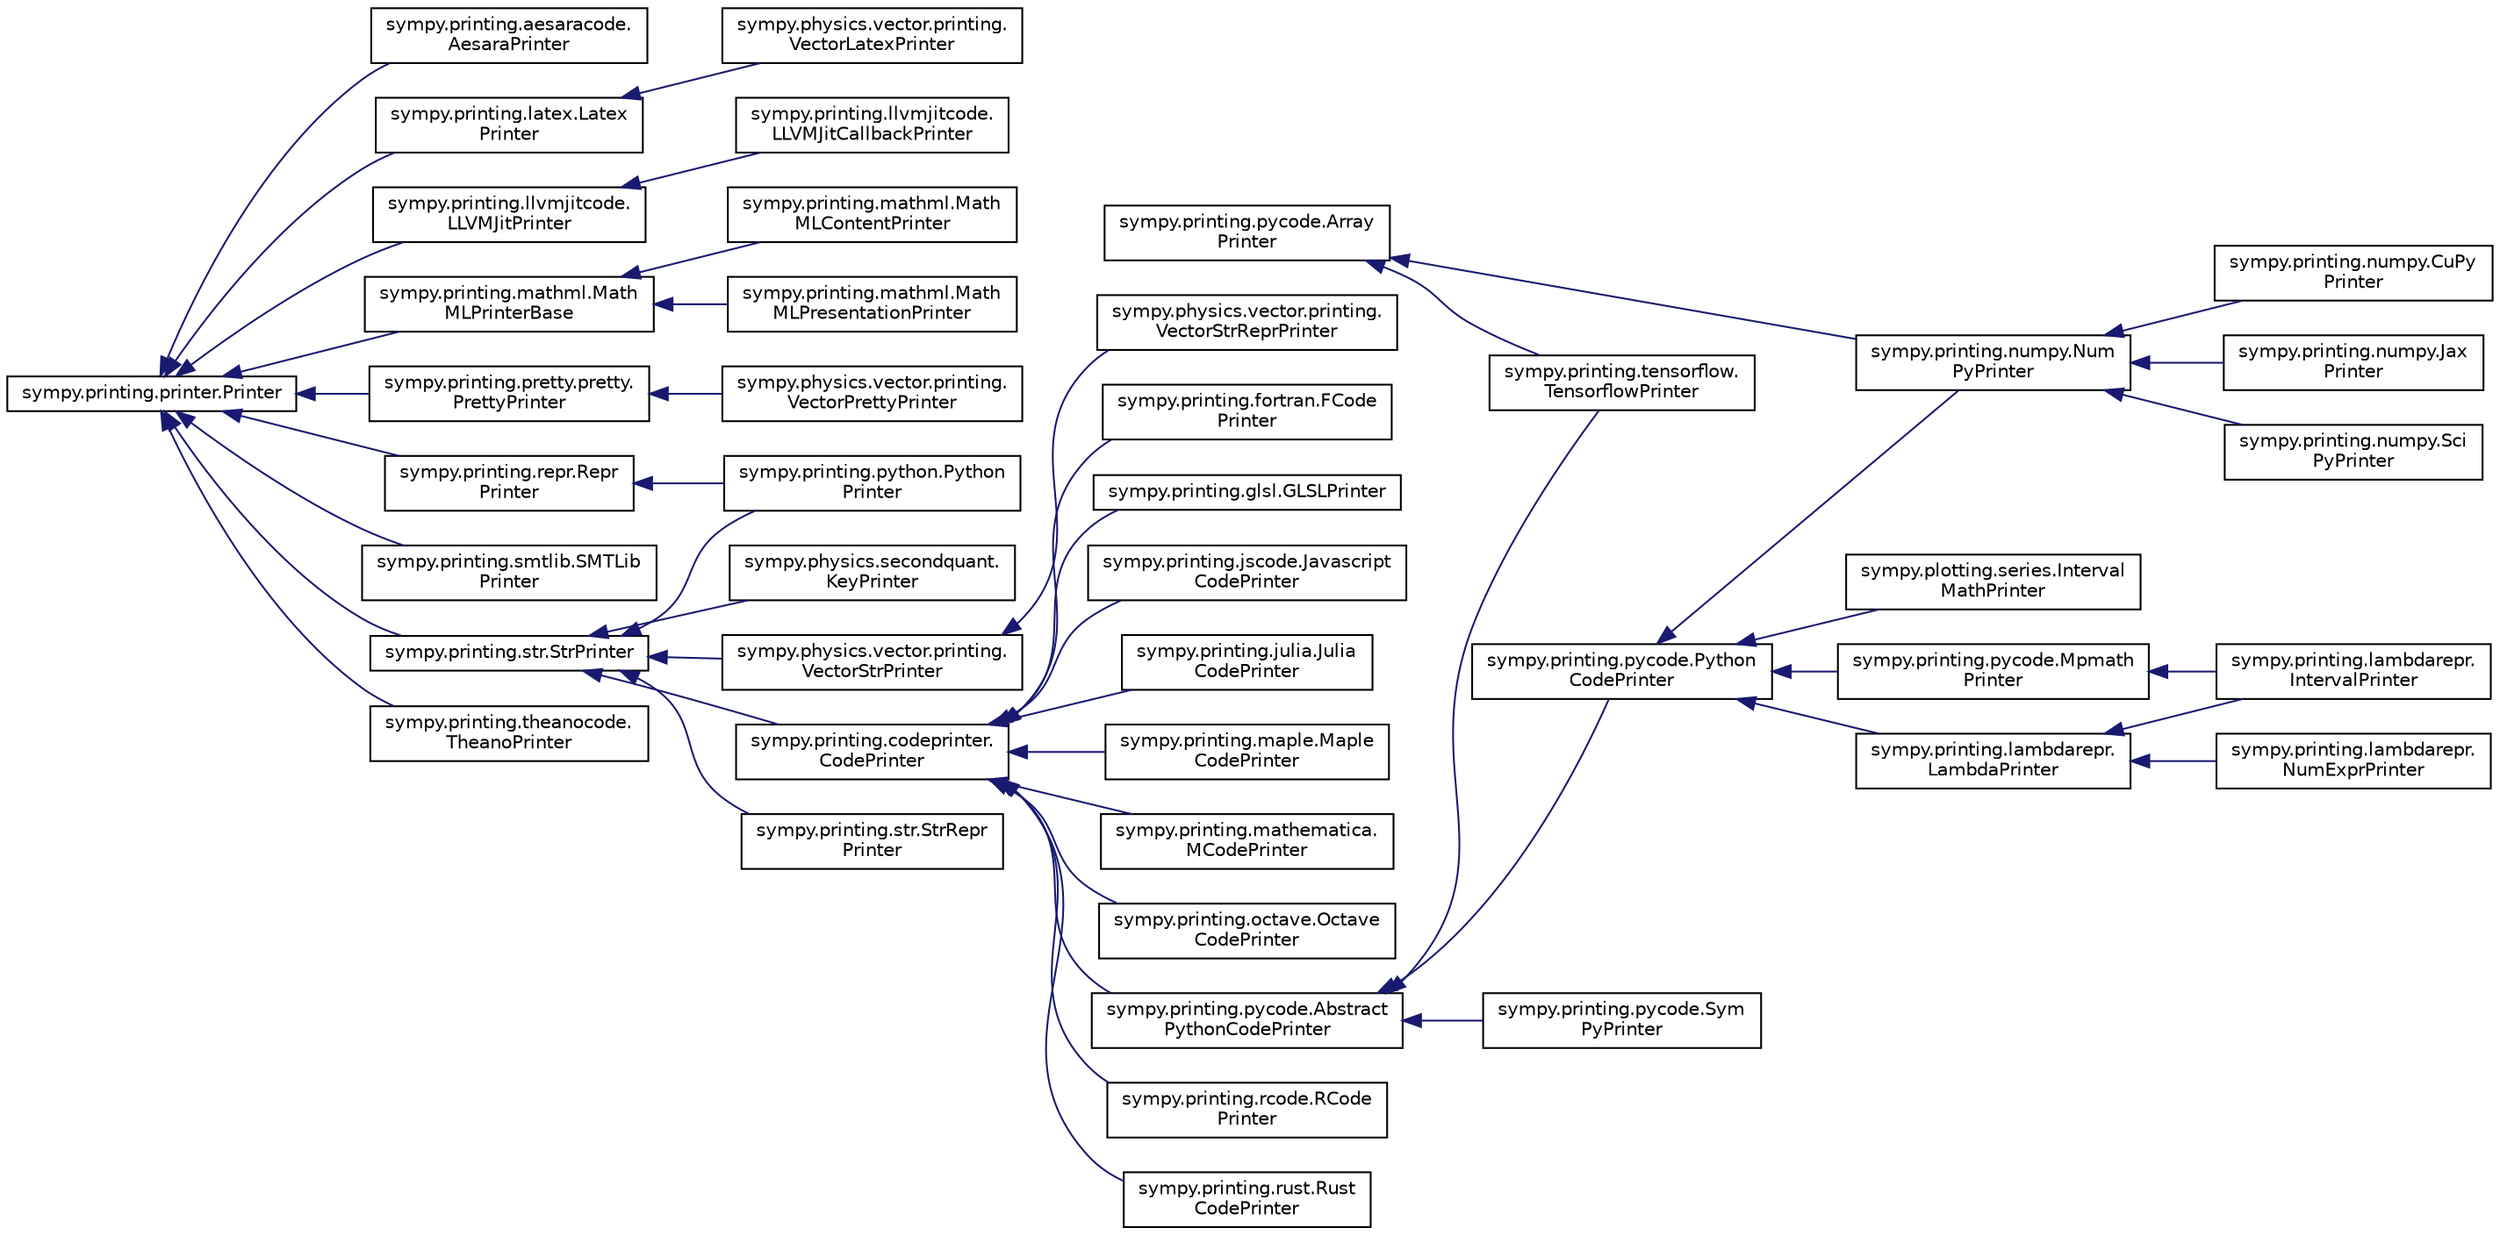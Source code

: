 digraph "Graphical Class Hierarchy"
{
 // LATEX_PDF_SIZE
  edge [fontname="Helvetica",fontsize="10",labelfontname="Helvetica",labelfontsize="10"];
  node [fontname="Helvetica",fontsize="10",shape=record];
  rankdir="LR";
  Node0 [label="sympy.printing.pycode.Array\lPrinter",height=0.2,width=0.4,color="black", fillcolor="white", style="filled",URL="$classsympy_1_1printing_1_1pycode_1_1ArrayPrinter.html",tooltip=" "];
  Node0 -> Node1 [dir="back",color="midnightblue",fontsize="10",style="solid",fontname="Helvetica"];
  Node1 [label="sympy.printing.numpy.Num\lPyPrinter",height=0.2,width=0.4,color="black", fillcolor="white", style="filled",URL="$classsympy_1_1printing_1_1numpy_1_1NumPyPrinter.html",tooltip=" "];
  Node1 -> Node2 [dir="back",color="midnightblue",fontsize="10",style="solid",fontname="Helvetica"];
  Node2 [label="sympy.printing.numpy.CuPy\lPrinter",height=0.2,width=0.4,color="black", fillcolor="white", style="filled",URL="$classsympy_1_1printing_1_1numpy_1_1CuPyPrinter.html",tooltip=" "];
  Node1 -> Node3 [dir="back",color="midnightblue",fontsize="10",style="solid",fontname="Helvetica"];
  Node3 [label="sympy.printing.numpy.Jax\lPrinter",height=0.2,width=0.4,color="black", fillcolor="white", style="filled",URL="$classsympy_1_1printing_1_1numpy_1_1JaxPrinter.html",tooltip=" "];
  Node1 -> Node4 [dir="back",color="midnightblue",fontsize="10",style="solid",fontname="Helvetica"];
  Node4 [label="sympy.printing.numpy.Sci\lPyPrinter",height=0.2,width=0.4,color="black", fillcolor="white", style="filled",URL="$classsympy_1_1printing_1_1numpy_1_1SciPyPrinter.html",tooltip=" "];
  Node0 -> Node5 [dir="back",color="midnightblue",fontsize="10",style="solid",fontname="Helvetica"];
  Node5 [label="sympy.printing.tensorflow.\lTensorflowPrinter",height=0.2,width=0.4,color="black", fillcolor="white", style="filled",URL="$classsympy_1_1printing_1_1tensorflow_1_1TensorflowPrinter.html",tooltip=" "];
  Node10764 [label="sympy.printing.printer.Printer",height=0.2,width=0.4,color="black", fillcolor="white", style="filled",URL="$classsympy_1_1printing_1_1printer_1_1Printer.html",tooltip=" "];
  Node10764 -> Node10765 [dir="back",color="midnightblue",fontsize="10",style="solid",fontname="Helvetica"];
  Node10765 [label="sympy.printing.aesaracode.\lAesaraPrinter",height=0.2,width=0.4,color="black", fillcolor="white", style="filled",URL="$classsympy_1_1printing_1_1aesaracode_1_1AesaraPrinter.html",tooltip=" "];
  Node10764 -> Node10766 [dir="back",color="midnightblue",fontsize="10",style="solid",fontname="Helvetica"];
  Node10766 [label="sympy.printing.latex.Latex\lPrinter",height=0.2,width=0.4,color="black", fillcolor="white", style="filled",URL="$classsympy_1_1printing_1_1latex_1_1LatexPrinter.html",tooltip=" "];
  Node10766 -> Node10767 [dir="back",color="midnightblue",fontsize="10",style="solid",fontname="Helvetica"];
  Node10767 [label="sympy.physics.vector.printing.\lVectorLatexPrinter",height=0.2,width=0.4,color="black", fillcolor="white", style="filled",URL="$classsympy_1_1physics_1_1vector_1_1printing_1_1VectorLatexPrinter.html",tooltip=" "];
  Node10764 -> Node10768 [dir="back",color="midnightblue",fontsize="10",style="solid",fontname="Helvetica"];
  Node10768 [label="sympy.printing.llvmjitcode.\lLLVMJitPrinter",height=0.2,width=0.4,color="black", fillcolor="white", style="filled",URL="$classsympy_1_1printing_1_1llvmjitcode_1_1LLVMJitPrinter.html",tooltip=" "];
  Node10768 -> Node10769 [dir="back",color="midnightblue",fontsize="10",style="solid",fontname="Helvetica"];
  Node10769 [label="sympy.printing.llvmjitcode.\lLLVMJitCallbackPrinter",height=0.2,width=0.4,color="black", fillcolor="white", style="filled",URL="$classsympy_1_1printing_1_1llvmjitcode_1_1LLVMJitCallbackPrinter.html",tooltip=" "];
  Node10764 -> Node10770 [dir="back",color="midnightblue",fontsize="10",style="solid",fontname="Helvetica"];
  Node10770 [label="sympy.printing.mathml.Math\lMLPrinterBase",height=0.2,width=0.4,color="black", fillcolor="white", style="filled",URL="$classsympy_1_1printing_1_1mathml_1_1MathMLPrinterBase.html",tooltip=" "];
  Node10770 -> Node10771 [dir="back",color="midnightblue",fontsize="10",style="solid",fontname="Helvetica"];
  Node10771 [label="sympy.printing.mathml.Math\lMLContentPrinter",height=0.2,width=0.4,color="black", fillcolor="white", style="filled",URL="$classsympy_1_1printing_1_1mathml_1_1MathMLContentPrinter.html",tooltip=" "];
  Node10770 -> Node10772 [dir="back",color="midnightblue",fontsize="10",style="solid",fontname="Helvetica"];
  Node10772 [label="sympy.printing.mathml.Math\lMLPresentationPrinter",height=0.2,width=0.4,color="black", fillcolor="white", style="filled",URL="$classsympy_1_1printing_1_1mathml_1_1MathMLPresentationPrinter.html",tooltip=" "];
  Node10764 -> Node10773 [dir="back",color="midnightblue",fontsize="10",style="solid",fontname="Helvetica"];
  Node10773 [label="sympy.printing.pretty.pretty.\lPrettyPrinter",height=0.2,width=0.4,color="black", fillcolor="white", style="filled",URL="$classsympy_1_1printing_1_1pretty_1_1pretty_1_1PrettyPrinter.html",tooltip=" "];
  Node10773 -> Node10774 [dir="back",color="midnightblue",fontsize="10",style="solid",fontname="Helvetica"];
  Node10774 [label="sympy.physics.vector.printing.\lVectorPrettyPrinter",height=0.2,width=0.4,color="black", fillcolor="white", style="filled",URL="$classsympy_1_1physics_1_1vector_1_1printing_1_1VectorPrettyPrinter.html",tooltip=" "];
  Node10764 -> Node10775 [dir="back",color="midnightblue",fontsize="10",style="solid",fontname="Helvetica"];
  Node10775 [label="sympy.printing.repr.Repr\lPrinter",height=0.2,width=0.4,color="black", fillcolor="white", style="filled",URL="$classsympy_1_1printing_1_1repr_1_1ReprPrinter.html",tooltip=" "];
  Node10775 -> Node10776 [dir="back",color="midnightblue",fontsize="10",style="solid",fontname="Helvetica"];
  Node10776 [label="sympy.printing.python.Python\lPrinter",height=0.2,width=0.4,color="black", fillcolor="white", style="filled",URL="$classsympy_1_1printing_1_1python_1_1PythonPrinter.html",tooltip=" "];
  Node10764 -> Node10777 [dir="back",color="midnightblue",fontsize="10",style="solid",fontname="Helvetica"];
  Node10777 [label="sympy.printing.smtlib.SMTLib\lPrinter",height=0.2,width=0.4,color="black", fillcolor="white", style="filled",URL="$classsympy_1_1printing_1_1smtlib_1_1SMTLibPrinter.html",tooltip=" "];
  Node10764 -> Node10778 [dir="back",color="midnightblue",fontsize="10",style="solid",fontname="Helvetica"];
  Node10778 [label="sympy.printing.str.StrPrinter",height=0.2,width=0.4,color="black", fillcolor="white", style="filled",URL="$classsympy_1_1printing_1_1str_1_1StrPrinter.html",tooltip=" "];
  Node10778 -> Node10779 [dir="back",color="midnightblue",fontsize="10",style="solid",fontname="Helvetica"];
  Node10779 [label="sympy.physics.secondquant.\lKeyPrinter",height=0.2,width=0.4,color="black", fillcolor="white", style="filled",URL="$classsympy_1_1physics_1_1secondquant_1_1KeyPrinter.html",tooltip=" "];
  Node10778 -> Node10780 [dir="back",color="midnightblue",fontsize="10",style="solid",fontname="Helvetica"];
  Node10780 [label="sympy.physics.vector.printing.\lVectorStrPrinter",height=0.2,width=0.4,color="black", fillcolor="white", style="filled",URL="$classsympy_1_1physics_1_1vector_1_1printing_1_1VectorStrPrinter.html",tooltip=" "];
  Node10780 -> Node10781 [dir="back",color="midnightblue",fontsize="10",style="solid",fontname="Helvetica"];
  Node10781 [label="sympy.physics.vector.printing.\lVectorStrReprPrinter",height=0.2,width=0.4,color="black", fillcolor="white", style="filled",URL="$classsympy_1_1physics_1_1vector_1_1printing_1_1VectorStrReprPrinter.html",tooltip=" "];
  Node10778 -> Node10782 [dir="back",color="midnightblue",fontsize="10",style="solid",fontname="Helvetica"];
  Node10782 [label="sympy.printing.codeprinter.\lCodePrinter",height=0.2,width=0.4,color="black", fillcolor="white", style="filled",URL="$classsympy_1_1printing_1_1codeprinter_1_1CodePrinter.html",tooltip=" "];
  Node10782 -> Node10783 [dir="back",color="midnightblue",fontsize="10",style="solid",fontname="Helvetica"];
  Node10783 [label="sympy.printing.fortran.FCode\lPrinter",height=0.2,width=0.4,color="black", fillcolor="white", style="filled",URL="$classsympy_1_1printing_1_1fortran_1_1FCodePrinter.html",tooltip=" "];
  Node10782 -> Node10784 [dir="back",color="midnightblue",fontsize="10",style="solid",fontname="Helvetica"];
  Node10784 [label="sympy.printing.glsl.GLSLPrinter",height=0.2,width=0.4,color="black", fillcolor="white", style="filled",URL="$classsympy_1_1printing_1_1glsl_1_1GLSLPrinter.html",tooltip=" "];
  Node10782 -> Node10785 [dir="back",color="midnightblue",fontsize="10",style="solid",fontname="Helvetica"];
  Node10785 [label="sympy.printing.jscode.Javascript\lCodePrinter",height=0.2,width=0.4,color="black", fillcolor="white", style="filled",URL="$classsympy_1_1printing_1_1jscode_1_1JavascriptCodePrinter.html",tooltip=" "];
  Node10782 -> Node10786 [dir="back",color="midnightblue",fontsize="10",style="solid",fontname="Helvetica"];
  Node10786 [label="sympy.printing.julia.Julia\lCodePrinter",height=0.2,width=0.4,color="black", fillcolor="white", style="filled",URL="$classsympy_1_1printing_1_1julia_1_1JuliaCodePrinter.html",tooltip=" "];
  Node10782 -> Node10787 [dir="back",color="midnightblue",fontsize="10",style="solid",fontname="Helvetica"];
  Node10787 [label="sympy.printing.maple.Maple\lCodePrinter",height=0.2,width=0.4,color="black", fillcolor="white", style="filled",URL="$classsympy_1_1printing_1_1maple_1_1MapleCodePrinter.html",tooltip=" "];
  Node10782 -> Node10788 [dir="back",color="midnightblue",fontsize="10",style="solid",fontname="Helvetica"];
  Node10788 [label="sympy.printing.mathematica.\lMCodePrinter",height=0.2,width=0.4,color="black", fillcolor="white", style="filled",URL="$classsympy_1_1printing_1_1mathematica_1_1MCodePrinter.html",tooltip=" "];
  Node10782 -> Node10789 [dir="back",color="midnightblue",fontsize="10",style="solid",fontname="Helvetica"];
  Node10789 [label="sympy.printing.octave.Octave\lCodePrinter",height=0.2,width=0.4,color="black", fillcolor="white", style="filled",URL="$classsympy_1_1printing_1_1octave_1_1OctaveCodePrinter.html",tooltip=" "];
  Node10782 -> Node10790 [dir="back",color="midnightblue",fontsize="10",style="solid",fontname="Helvetica"];
  Node10790 [label="sympy.printing.pycode.Abstract\lPythonCodePrinter",height=0.2,width=0.4,color="black", fillcolor="white", style="filled",URL="$classsympy_1_1printing_1_1pycode_1_1AbstractPythonCodePrinter.html",tooltip=" "];
  Node10790 -> Node10791 [dir="back",color="midnightblue",fontsize="10",style="solid",fontname="Helvetica"];
  Node10791 [label="sympy.printing.pycode.Python\lCodePrinter",height=0.2,width=0.4,color="black", fillcolor="white", style="filled",URL="$classsympy_1_1printing_1_1pycode_1_1PythonCodePrinter.html",tooltip=" "];
  Node10791 -> Node10792 [dir="back",color="midnightblue",fontsize="10",style="solid",fontname="Helvetica"];
  Node10792 [label="sympy.plotting.series.Interval\lMathPrinter",height=0.2,width=0.4,color="black", fillcolor="white", style="filled",URL="$classsympy_1_1plotting_1_1series_1_1IntervalMathPrinter.html",tooltip=" "];
  Node10791 -> Node10793 [dir="back",color="midnightblue",fontsize="10",style="solid",fontname="Helvetica"];
  Node10793 [label="sympy.printing.lambdarepr.\lLambdaPrinter",height=0.2,width=0.4,color="black", fillcolor="white", style="filled",URL="$classsympy_1_1printing_1_1lambdarepr_1_1LambdaPrinter.html",tooltip=" "];
  Node10793 -> Node10794 [dir="back",color="midnightblue",fontsize="10",style="solid",fontname="Helvetica"];
  Node10794 [label="sympy.printing.lambdarepr.\lIntervalPrinter",height=0.2,width=0.4,color="black", fillcolor="white", style="filled",URL="$classsympy_1_1printing_1_1lambdarepr_1_1IntervalPrinter.html",tooltip=" "];
  Node10793 -> Node10795 [dir="back",color="midnightblue",fontsize="10",style="solid",fontname="Helvetica"];
  Node10795 [label="sympy.printing.lambdarepr.\lNumExprPrinter",height=0.2,width=0.4,color="black", fillcolor="white", style="filled",URL="$classsympy_1_1printing_1_1lambdarepr_1_1NumExprPrinter.html",tooltip=" "];
  Node10791 -> Node1 [dir="back",color="midnightblue",fontsize="10",style="solid",fontname="Helvetica"];
  Node10791 -> Node10796 [dir="back",color="midnightblue",fontsize="10",style="solid",fontname="Helvetica"];
  Node10796 [label="sympy.printing.pycode.Mpmath\lPrinter",height=0.2,width=0.4,color="black", fillcolor="white", style="filled",URL="$classsympy_1_1printing_1_1pycode_1_1MpmathPrinter.html",tooltip=" "];
  Node10796 -> Node10794 [dir="back",color="midnightblue",fontsize="10",style="solid",fontname="Helvetica"];
  Node10790 -> Node10797 [dir="back",color="midnightblue",fontsize="10",style="solid",fontname="Helvetica"];
  Node10797 [label="sympy.printing.pycode.Sym\lPyPrinter",height=0.2,width=0.4,color="black", fillcolor="white", style="filled",URL="$classsympy_1_1printing_1_1pycode_1_1SymPyPrinter.html",tooltip=" "];
  Node10790 -> Node5 [dir="back",color="midnightblue",fontsize="10",style="solid",fontname="Helvetica"];
  Node10782 -> Node10798 [dir="back",color="midnightblue",fontsize="10",style="solid",fontname="Helvetica"];
  Node10798 [label="sympy.printing.rcode.RCode\lPrinter",height=0.2,width=0.4,color="black", fillcolor="white", style="filled",URL="$classsympy_1_1printing_1_1rcode_1_1RCodePrinter.html",tooltip=" "];
  Node10782 -> Node10799 [dir="back",color="midnightblue",fontsize="10",style="solid",fontname="Helvetica"];
  Node10799 [label="sympy.printing.rust.Rust\lCodePrinter",height=0.2,width=0.4,color="black", fillcolor="white", style="filled",URL="$classsympy_1_1printing_1_1rust_1_1RustCodePrinter.html",tooltip=" "];
  Node10778 -> Node10776 [dir="back",color="midnightblue",fontsize="10",style="solid",fontname="Helvetica"];
  Node10778 -> Node10800 [dir="back",color="midnightblue",fontsize="10",style="solid",fontname="Helvetica"];
  Node10800 [label="sympy.printing.str.StrRepr\lPrinter",height=0.2,width=0.4,color="black", fillcolor="white", style="filled",URL="$classsympy_1_1printing_1_1str_1_1StrReprPrinter.html",tooltip=" "];
  Node10764 -> Node10801 [dir="back",color="midnightblue",fontsize="10",style="solid",fontname="Helvetica"];
  Node10801 [label="sympy.printing.theanocode.\lTheanoPrinter",height=0.2,width=0.4,color="black", fillcolor="white", style="filled",URL="$classsympy_1_1printing_1_1theanocode_1_1TheanoPrinter.html",tooltip=" "];
}
